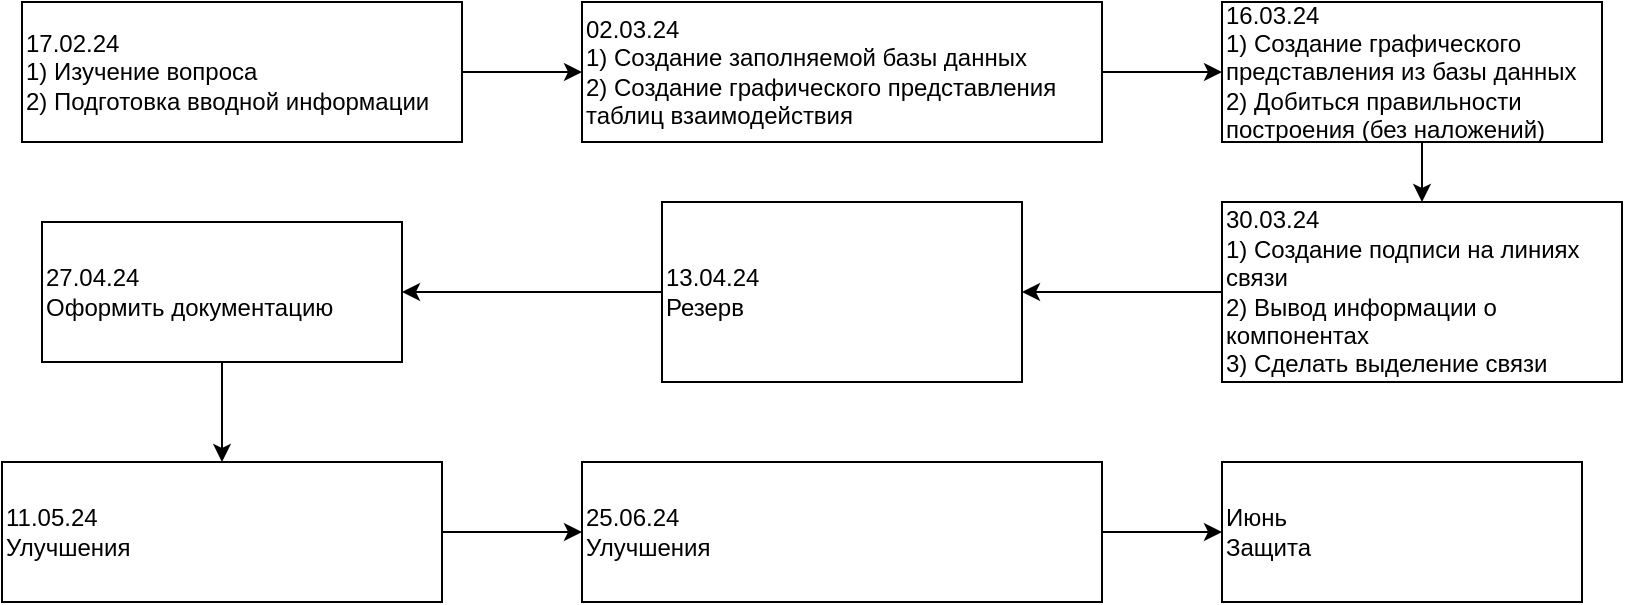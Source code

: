<mxfile version="23.1.5" type="device">
  <diagram name="Страница — 1" id="bYAXv9phPQOWTj4dlshL">
    <mxGraphModel dx="2266" dy="917" grid="1" gridSize="10" guides="1" tooltips="1" connect="1" arrows="1" fold="1" page="1" pageScale="1" pageWidth="827" pageHeight="1169" math="0" shadow="0">
      <root>
        <mxCell id="0" />
        <mxCell id="1" parent="0" />
        <mxCell id="7lWwqLBV_PmxYGzbmkkz-3" style="edgeStyle=orthogonalEdgeStyle;rounded=0;orthogonalLoop=1;jettySize=auto;html=1;exitX=1;exitY=0.5;exitDx=0;exitDy=0;entryX=0;entryY=0.5;entryDx=0;entryDy=0;" edge="1" parent="1" source="7lWwqLBV_PmxYGzbmkkz-1" target="7lWwqLBV_PmxYGzbmkkz-2">
          <mxGeometry relative="1" as="geometry" />
        </mxCell>
        <mxCell id="7lWwqLBV_PmxYGzbmkkz-1" value="17.02.24&lt;br&gt;1) Изучение вопроса&lt;br&gt;2) Подготовка вводной информации" style="rounded=0;whiteSpace=wrap;html=1;align=left;" vertex="1" parent="1">
          <mxGeometry x="20" y="20" width="220" height="70" as="geometry" />
        </mxCell>
        <mxCell id="7lWwqLBV_PmxYGzbmkkz-8" style="edgeStyle=orthogonalEdgeStyle;rounded=0;orthogonalLoop=1;jettySize=auto;html=1;exitX=1;exitY=0.5;exitDx=0;exitDy=0;entryX=0;entryY=0.5;entryDx=0;entryDy=0;" edge="1" parent="1" source="7lWwqLBV_PmxYGzbmkkz-2" target="7lWwqLBV_PmxYGzbmkkz-4">
          <mxGeometry relative="1" as="geometry" />
        </mxCell>
        <mxCell id="7lWwqLBV_PmxYGzbmkkz-2" value="02.03.24&lt;br&gt;1) Создание заполняемой базы данных&lt;br&gt;2) Создание графического представления таблиц взаимодействия" style="rounded=0;whiteSpace=wrap;html=1;align=left;" vertex="1" parent="1">
          <mxGeometry x="300" y="20" width="260" height="70" as="geometry" />
        </mxCell>
        <mxCell id="7lWwqLBV_PmxYGzbmkkz-9" style="edgeStyle=orthogonalEdgeStyle;rounded=0;orthogonalLoop=1;jettySize=auto;html=1;exitX=0.5;exitY=1;exitDx=0;exitDy=0;entryX=0.5;entryY=0;entryDx=0;entryDy=0;" edge="1" parent="1" source="7lWwqLBV_PmxYGzbmkkz-4" target="7lWwqLBV_PmxYGzbmkkz-5">
          <mxGeometry relative="1" as="geometry" />
        </mxCell>
        <mxCell id="7lWwqLBV_PmxYGzbmkkz-4" value="16.03.24&lt;br&gt;1) Создание графического представления из базы данных&lt;br&gt;2) Добиться правильности построения (без наложений)" style="rounded=0;whiteSpace=wrap;html=1;align=left;" vertex="1" parent="1">
          <mxGeometry x="620" y="20" width="190" height="70" as="geometry" />
        </mxCell>
        <mxCell id="7lWwqLBV_PmxYGzbmkkz-10" style="edgeStyle=orthogonalEdgeStyle;rounded=0;orthogonalLoop=1;jettySize=auto;html=1;exitX=0;exitY=0.5;exitDx=0;exitDy=0;" edge="1" parent="1" source="7lWwqLBV_PmxYGzbmkkz-5" target="7lWwqLBV_PmxYGzbmkkz-6">
          <mxGeometry relative="1" as="geometry" />
        </mxCell>
        <mxCell id="7lWwqLBV_PmxYGzbmkkz-5" value="30.03.24&lt;br&gt;1) Создание подписи на линиях связи&lt;br style=&quot;border-color: var(--border-color);&quot;&gt;2) Вывод информации о компонентах&lt;br style=&quot;border-color: var(--border-color);&quot;&gt;3) Сделать выделение связи" style="rounded=0;whiteSpace=wrap;html=1;align=left;" vertex="1" parent="1">
          <mxGeometry x="620" y="120" width="200" height="90" as="geometry" />
        </mxCell>
        <mxCell id="7lWwqLBV_PmxYGzbmkkz-11" style="edgeStyle=orthogonalEdgeStyle;rounded=0;orthogonalLoop=1;jettySize=auto;html=1;exitX=0;exitY=0.5;exitDx=0;exitDy=0;entryX=1;entryY=0.5;entryDx=0;entryDy=0;" edge="1" parent="1" source="7lWwqLBV_PmxYGzbmkkz-6" target="7lWwqLBV_PmxYGzbmkkz-7">
          <mxGeometry relative="1" as="geometry" />
        </mxCell>
        <mxCell id="7lWwqLBV_PmxYGzbmkkz-6" value="13.04.24&lt;div&gt;Резерв&lt;/div&gt;" style="rounded=0;whiteSpace=wrap;html=1;align=left;" vertex="1" parent="1">
          <mxGeometry x="340" y="120" width="180" height="90" as="geometry" />
        </mxCell>
        <mxCell id="7lWwqLBV_PmxYGzbmkkz-22" style="edgeStyle=orthogonalEdgeStyle;rounded=0;orthogonalLoop=1;jettySize=auto;html=1;exitX=0.5;exitY=1;exitDx=0;exitDy=0;entryX=0.5;entryY=0;entryDx=0;entryDy=0;" edge="1" parent="1" source="7lWwqLBV_PmxYGzbmkkz-7" target="7lWwqLBV_PmxYGzbmkkz-18">
          <mxGeometry relative="1" as="geometry" />
        </mxCell>
        <mxCell id="7lWwqLBV_PmxYGzbmkkz-7" value="27.04.24&lt;br&gt;&lt;div&gt;Оформить документацию&lt;/div&gt;" style="rounded=0;whiteSpace=wrap;html=1;align=left;" vertex="1" parent="1">
          <mxGeometry x="30" y="130" width="180" height="70" as="geometry" />
        </mxCell>
        <mxCell id="7lWwqLBV_PmxYGzbmkkz-17" style="edgeStyle=orthogonalEdgeStyle;rounded=0;orthogonalLoop=1;jettySize=auto;html=1;exitX=1;exitY=0.5;exitDx=0;exitDy=0;entryX=0;entryY=0.5;entryDx=0;entryDy=0;" edge="1" parent="1" source="7lWwqLBV_PmxYGzbmkkz-18" target="7lWwqLBV_PmxYGzbmkkz-20">
          <mxGeometry relative="1" as="geometry" />
        </mxCell>
        <mxCell id="7lWwqLBV_PmxYGzbmkkz-18" value="11.05.24&lt;br&gt;Улучшения" style="rounded=0;whiteSpace=wrap;html=1;align=left;" vertex="1" parent="1">
          <mxGeometry x="10" y="250" width="220" height="70" as="geometry" />
        </mxCell>
        <mxCell id="7lWwqLBV_PmxYGzbmkkz-19" style="edgeStyle=orthogonalEdgeStyle;rounded=0;orthogonalLoop=1;jettySize=auto;html=1;exitX=1;exitY=0.5;exitDx=0;exitDy=0;entryX=0;entryY=0.5;entryDx=0;entryDy=0;" edge="1" parent="1" source="7lWwqLBV_PmxYGzbmkkz-20" target="7lWwqLBV_PmxYGzbmkkz-21">
          <mxGeometry relative="1" as="geometry" />
        </mxCell>
        <mxCell id="7lWwqLBV_PmxYGzbmkkz-20" value="25.06.24&lt;br&gt;Улучшения" style="rounded=0;whiteSpace=wrap;html=1;align=left;" vertex="1" parent="1">
          <mxGeometry x="300" y="250" width="260" height="70" as="geometry" />
        </mxCell>
        <mxCell id="7lWwqLBV_PmxYGzbmkkz-21" value="Июнь&lt;br&gt;Защита" style="rounded=0;whiteSpace=wrap;html=1;align=left;" vertex="1" parent="1">
          <mxGeometry x="620" y="250" width="180" height="70" as="geometry" />
        </mxCell>
      </root>
    </mxGraphModel>
  </diagram>
</mxfile>
